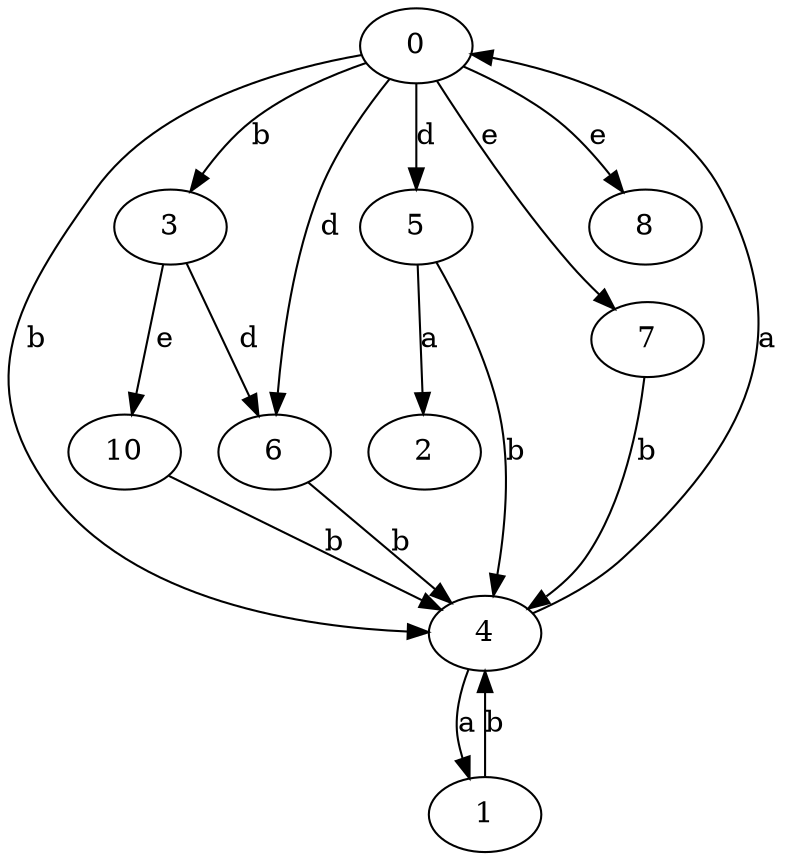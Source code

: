 strict digraph  {
0;
1;
2;
3;
4;
5;
6;
7;
8;
10;
0 -> 3  [label=b];
0 -> 4  [label=b];
0 -> 5  [label=d];
0 -> 6  [label=d];
0 -> 7  [label=e];
0 -> 8  [label=e];
1 -> 4  [label=b];
3 -> 6  [label=d];
3 -> 10  [label=e];
4 -> 0  [label=a];
4 -> 1  [label=a];
5 -> 2  [label=a];
5 -> 4  [label=b];
6 -> 4  [label=b];
7 -> 4  [label=b];
10 -> 4  [label=b];
}
